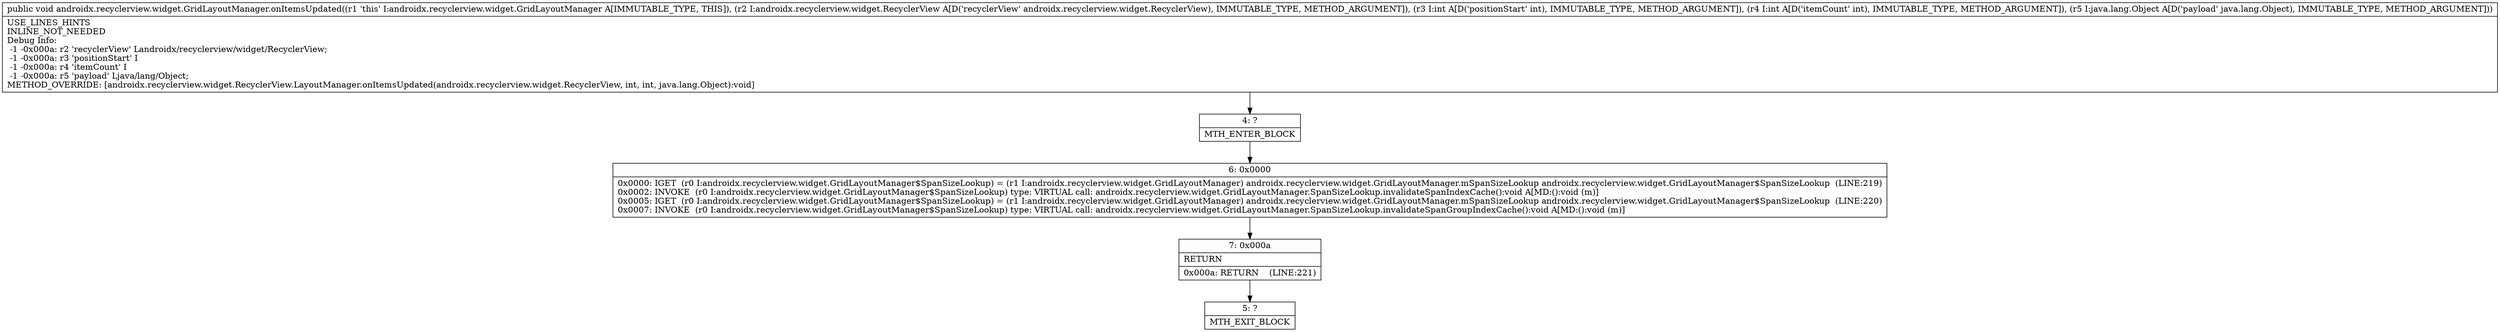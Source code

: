 digraph "CFG forandroidx.recyclerview.widget.GridLayoutManager.onItemsUpdated(Landroidx\/recyclerview\/widget\/RecyclerView;IILjava\/lang\/Object;)V" {
Node_4 [shape=record,label="{4\:\ ?|MTH_ENTER_BLOCK\l}"];
Node_6 [shape=record,label="{6\:\ 0x0000|0x0000: IGET  (r0 I:androidx.recyclerview.widget.GridLayoutManager$SpanSizeLookup) = (r1 I:androidx.recyclerview.widget.GridLayoutManager) androidx.recyclerview.widget.GridLayoutManager.mSpanSizeLookup androidx.recyclerview.widget.GridLayoutManager$SpanSizeLookup  (LINE:219)\l0x0002: INVOKE  (r0 I:androidx.recyclerview.widget.GridLayoutManager$SpanSizeLookup) type: VIRTUAL call: androidx.recyclerview.widget.GridLayoutManager.SpanSizeLookup.invalidateSpanIndexCache():void A[MD:():void (m)]\l0x0005: IGET  (r0 I:androidx.recyclerview.widget.GridLayoutManager$SpanSizeLookup) = (r1 I:androidx.recyclerview.widget.GridLayoutManager) androidx.recyclerview.widget.GridLayoutManager.mSpanSizeLookup androidx.recyclerview.widget.GridLayoutManager$SpanSizeLookup  (LINE:220)\l0x0007: INVOKE  (r0 I:androidx.recyclerview.widget.GridLayoutManager$SpanSizeLookup) type: VIRTUAL call: androidx.recyclerview.widget.GridLayoutManager.SpanSizeLookup.invalidateSpanGroupIndexCache():void A[MD:():void (m)]\l}"];
Node_7 [shape=record,label="{7\:\ 0x000a|RETURN\l|0x000a: RETURN    (LINE:221)\l}"];
Node_5 [shape=record,label="{5\:\ ?|MTH_EXIT_BLOCK\l}"];
MethodNode[shape=record,label="{public void androidx.recyclerview.widget.GridLayoutManager.onItemsUpdated((r1 'this' I:androidx.recyclerview.widget.GridLayoutManager A[IMMUTABLE_TYPE, THIS]), (r2 I:androidx.recyclerview.widget.RecyclerView A[D('recyclerView' androidx.recyclerview.widget.RecyclerView), IMMUTABLE_TYPE, METHOD_ARGUMENT]), (r3 I:int A[D('positionStart' int), IMMUTABLE_TYPE, METHOD_ARGUMENT]), (r4 I:int A[D('itemCount' int), IMMUTABLE_TYPE, METHOD_ARGUMENT]), (r5 I:java.lang.Object A[D('payload' java.lang.Object), IMMUTABLE_TYPE, METHOD_ARGUMENT]))  | USE_LINES_HINTS\lINLINE_NOT_NEEDED\lDebug Info:\l  \-1 \-0x000a: r2 'recyclerView' Landroidx\/recyclerview\/widget\/RecyclerView;\l  \-1 \-0x000a: r3 'positionStart' I\l  \-1 \-0x000a: r4 'itemCount' I\l  \-1 \-0x000a: r5 'payload' Ljava\/lang\/Object;\lMETHOD_OVERRIDE: [androidx.recyclerview.widget.RecyclerView.LayoutManager.onItemsUpdated(androidx.recyclerview.widget.RecyclerView, int, int, java.lang.Object):void]\l}"];
MethodNode -> Node_4;Node_4 -> Node_6;
Node_6 -> Node_7;
Node_7 -> Node_5;
}

